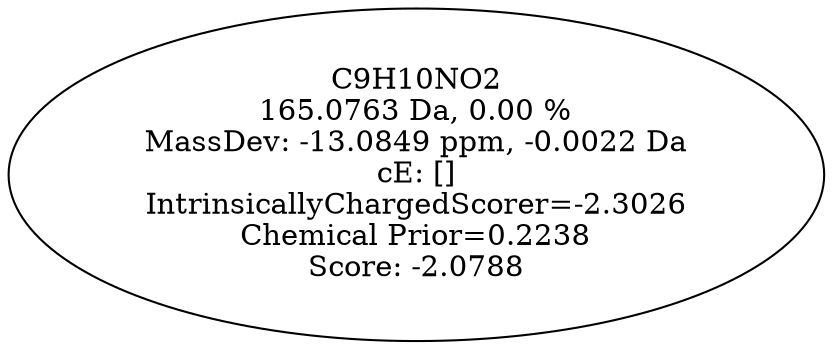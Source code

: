 strict digraph {
v1 [label="C9H10NO2\n165.0763 Da, 0.00 %\nMassDev: -13.0849 ppm, -0.0022 Da\ncE: []\nIntrinsicallyChargedScorer=-2.3026\nChemical Prior=0.2238\nScore: -2.0788"];
}